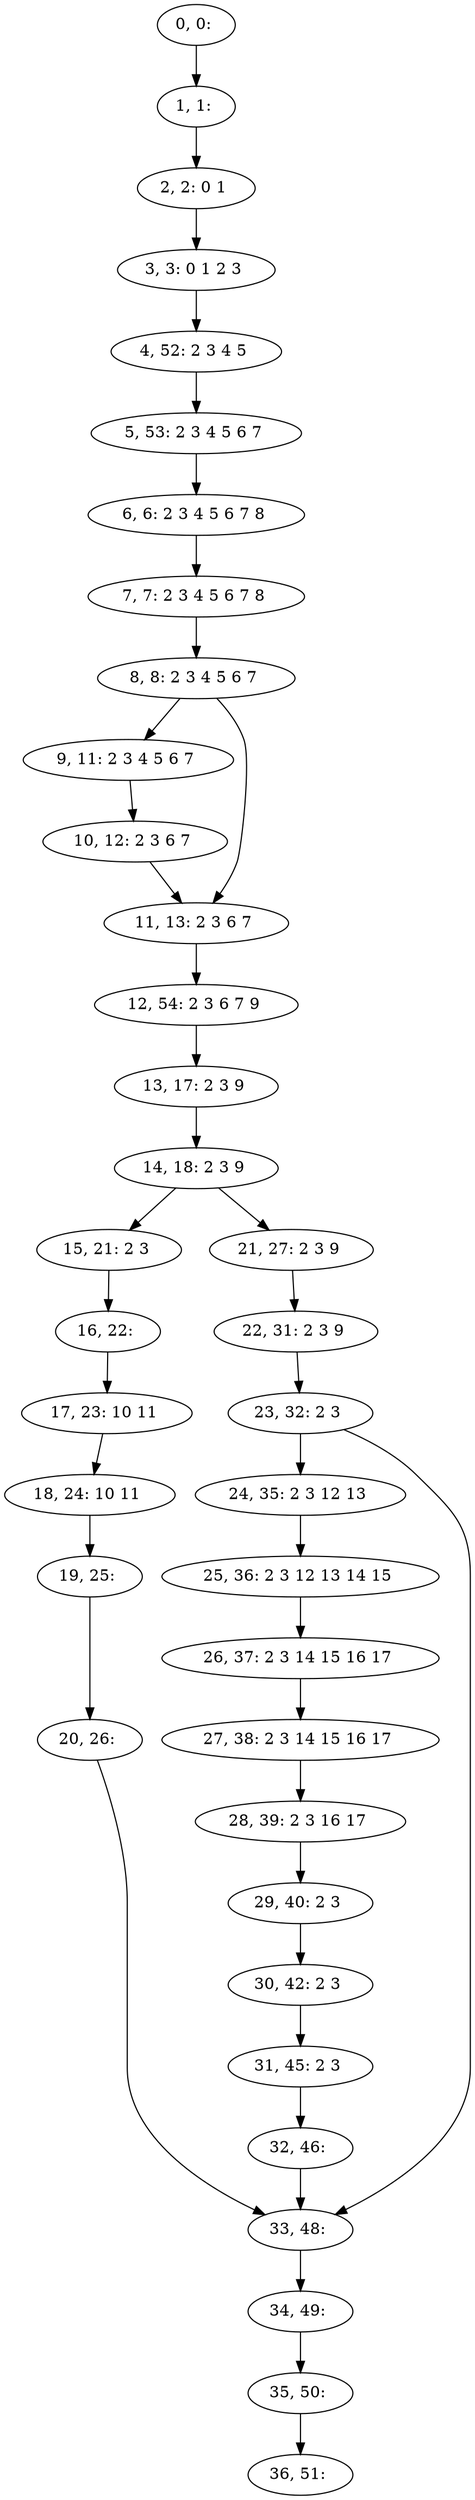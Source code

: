 digraph G {
0[label="0, 0: "];
1[label="1, 1: "];
2[label="2, 2: 0 1 "];
3[label="3, 3: 0 1 2 3 "];
4[label="4, 52: 2 3 4 5 "];
5[label="5, 53: 2 3 4 5 6 7 "];
6[label="6, 6: 2 3 4 5 6 7 8 "];
7[label="7, 7: 2 3 4 5 6 7 8 "];
8[label="8, 8: 2 3 4 5 6 7 "];
9[label="9, 11: 2 3 4 5 6 7 "];
10[label="10, 12: 2 3 6 7 "];
11[label="11, 13: 2 3 6 7 "];
12[label="12, 54: 2 3 6 7 9 "];
13[label="13, 17: 2 3 9 "];
14[label="14, 18: 2 3 9 "];
15[label="15, 21: 2 3 "];
16[label="16, 22: "];
17[label="17, 23: 10 11 "];
18[label="18, 24: 10 11 "];
19[label="19, 25: "];
20[label="20, 26: "];
21[label="21, 27: 2 3 9 "];
22[label="22, 31: 2 3 9 "];
23[label="23, 32: 2 3 "];
24[label="24, 35: 2 3 12 13 "];
25[label="25, 36: 2 3 12 13 14 15 "];
26[label="26, 37: 2 3 14 15 16 17 "];
27[label="27, 38: 2 3 14 15 16 17 "];
28[label="28, 39: 2 3 16 17 "];
29[label="29, 40: 2 3 "];
30[label="30, 42: 2 3 "];
31[label="31, 45: 2 3 "];
32[label="32, 46: "];
33[label="33, 48: "];
34[label="34, 49: "];
35[label="35, 50: "];
36[label="36, 51: "];
0->1 ;
1->2 ;
2->3 ;
3->4 ;
4->5 ;
5->6 ;
6->7 ;
7->8 ;
8->9 ;
8->11 ;
9->10 ;
10->11 ;
11->12 ;
12->13 ;
13->14 ;
14->15 ;
14->21 ;
15->16 ;
16->17 ;
17->18 ;
18->19 ;
19->20 ;
20->33 ;
21->22 ;
22->23 ;
23->24 ;
23->33 ;
24->25 ;
25->26 ;
26->27 ;
27->28 ;
28->29 ;
29->30 ;
30->31 ;
31->32 ;
32->33 ;
33->34 ;
34->35 ;
35->36 ;
}
